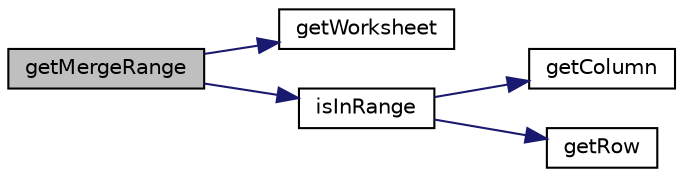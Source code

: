 digraph "getMergeRange"
{
  edge [fontname="Helvetica",fontsize="10",labelfontname="Helvetica",labelfontsize="10"];
  node [fontname="Helvetica",fontsize="10",shape=record];
  rankdir="LR";
  Node216 [label="getMergeRange",height=0.2,width=0.4,color="black", fillcolor="grey75", style="filled", fontcolor="black"];
  Node216 -> Node217 [color="midnightblue",fontsize="10",style="solid",fontname="Helvetica"];
  Node217 [label="getWorksheet",height=0.2,width=0.4,color="black", fillcolor="white", style="filled",URL="$class_p_h_p_excel___cell.html#a0b9578d26d483501488b34f52c899a70"];
  Node216 -> Node218 [color="midnightblue",fontsize="10",style="solid",fontname="Helvetica"];
  Node218 [label="isInRange",height=0.2,width=0.4,color="black", fillcolor="white", style="filled",URL="$class_p_h_p_excel___cell.html#a335da172addeb3edfbb28c0c8f63b343"];
  Node218 -> Node219 [color="midnightblue",fontsize="10",style="solid",fontname="Helvetica"];
  Node219 [label="getColumn",height=0.2,width=0.4,color="black", fillcolor="white", style="filled",URL="$class_p_h_p_excel___cell.html#a6368934d4a94b76943cd6b5bebfcdaf3"];
  Node218 -> Node220 [color="midnightblue",fontsize="10",style="solid",fontname="Helvetica"];
  Node220 [label="getRow",height=0.2,width=0.4,color="black", fillcolor="white", style="filled",URL="$class_p_h_p_excel___cell.html#a632382a60ab0034764c10ee608fb39da"];
}
